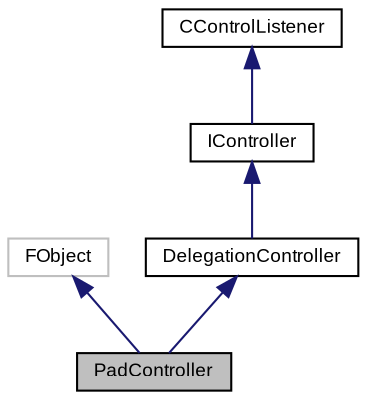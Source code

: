 digraph "PadController"
{
  bgcolor="transparent";
  edge [fontname="Arial",fontsize="9",labelfontname="Arial",labelfontsize="9"];
  node [fontname="Arial",fontsize="9",shape=record];
  Node1 [label="PadController",height=0.2,width=0.4,color="black", fillcolor="grey75", style="filled" fontcolor="black"];
  Node2 -> Node1 [dir="back",color="midnightblue",fontsize="9",style="solid",fontname="Arial"];
  Node2 [label="FObject",height=0.2,width=0.4,color="grey75"];
  Node3 -> Node1 [dir="back",color="midnightblue",fontsize="9",style="solid",fontname="Arial"];
  Node3 [label="DelegationController",height=0.2,width=0.4,color="black",URL="$class_v_s_t_g_u_i_1_1_delegation_controller.html"];
  Node4 -> Node3 [dir="back",color="midnightblue",fontsize="9",style="solid",fontname="Arial"];
  Node4 [label="IController",height=0.2,width=0.4,color="black",URL="$class_v_s_t_g_u_i_1_1_i_controller.html",tooltip="extension to CControlListener used by UIDescription "];
  Node5 -> Node4 [dir="back",color="midnightblue",fontsize="9",style="solid",fontname="Arial"];
  Node5 [label="CControlListener",height=0.2,width=0.4,color="black",URL="$class_c_control_listener.html"];
}
